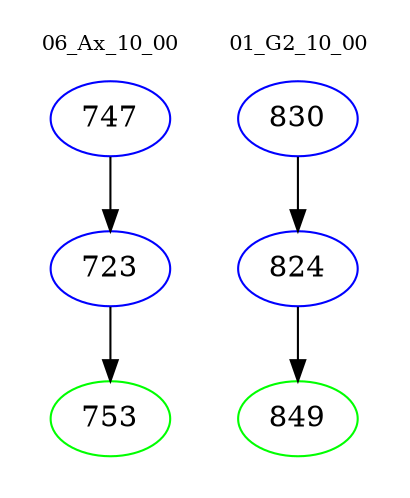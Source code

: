 digraph{
subgraph cluster_0 {
color = white
label = "06_Ax_10_00";
fontsize=10;
T0_747 [label="747", color="blue"]
T0_747 -> T0_723 [color="black"]
T0_723 [label="723", color="blue"]
T0_723 -> T0_753 [color="black"]
T0_753 [label="753", color="green"]
}
subgraph cluster_1 {
color = white
label = "01_G2_10_00";
fontsize=10;
T1_830 [label="830", color="blue"]
T1_830 -> T1_824 [color="black"]
T1_824 [label="824", color="blue"]
T1_824 -> T1_849 [color="black"]
T1_849 [label="849", color="green"]
}
}
